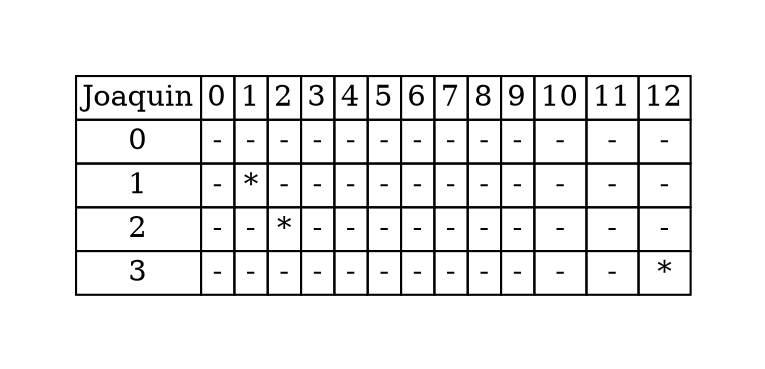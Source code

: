 digraph G{
graph [pad="0.5", nodesep="0.5", ranksep="2"];
  node [shape=plain]
  rankdir=LR; 
Foo [label=< 
<table border="0" cellborder="1" cellspacing="0">
<tr>
<td>Joaquin</td>
<td>0</td>
<td>1</td>
<td>2</td>
<td>3</td>
<td>4</td>
<td>5</td>
<td>6</td>
<td>7</td>
<td>8</td>
<td>9</td>
<td>10</td>
<td>11</td>
<td>12</td>
</tr>
<tr>
<td>0</td>
<td>-</td>
<td>-</td>
<td>-</td>
<td>-</td>
<td>-</td>
<td>-</td>
<td>-</td>
<td>-</td>
<td>-</td>
<td>-</td>
<td>-</td>
<td>-</td>
<td>-</td>
</tr>
<tr>
<td>1</td>
<td>-</td>
<td>*</td>
<td>-</td>
<td>-</td>
<td>-</td>
<td>-</td>
<td>-</td>
<td>-</td>
<td>-</td>
<td>-</td>
<td>-</td>
<td>-</td>
<td>-</td>
</tr>
<tr>
<td>2</td>
<td>-</td>
<td>-</td>
<td>*</td>
<td>-</td>
<td>-</td>
<td>-</td>
<td>-</td>
<td>-</td>
<td>-</td>
<td>-</td>
<td>-</td>
<td>-</td>
<td>-</td>
</tr>
<tr>
<td>3</td>
<td>-</td>
<td>-</td>
<td>-</td>
<td>-</td>
<td>-</td>
<td>-</td>
<td>-</td>
<td>-</td>
<td>-</td>
<td>-</td>
<td>-</td>
<td>-</td>
<td>*</td>
</tr>
</table>>];
}